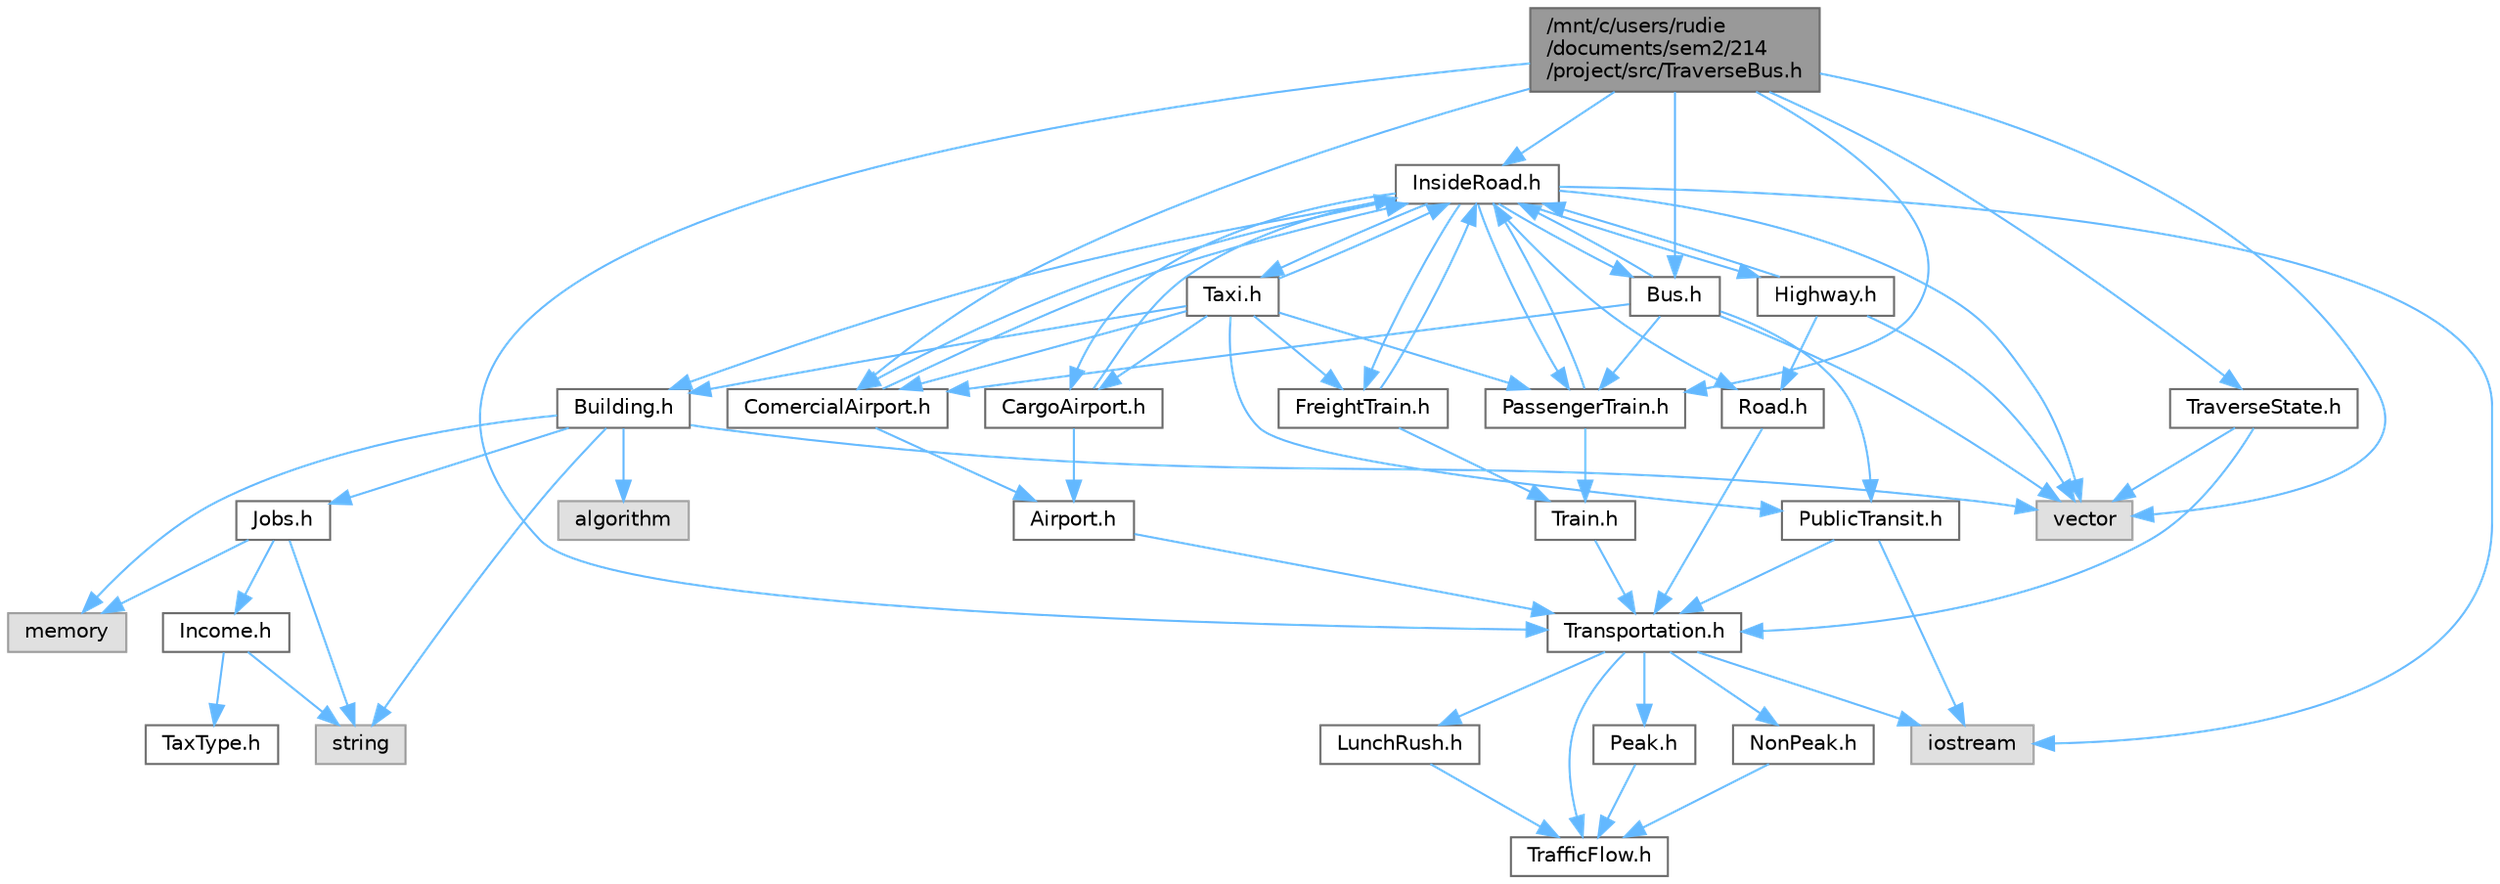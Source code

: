 digraph "/mnt/c/users/rudie/documents/sem2/214/project/src/TraverseBus.h"
{
 // LATEX_PDF_SIZE
  bgcolor="transparent";
  edge [fontname=Helvetica,fontsize=10,labelfontname=Helvetica,labelfontsize=10];
  node [fontname=Helvetica,fontsize=10,shape=box,height=0.2,width=0.4];
  Node1 [id="Node000001",label="/mnt/c/users/rudie\l/documents/sem2/214\l/project/src/TraverseBus.h",height=0.2,width=0.4,color="gray40", fillcolor="grey60", style="filled", fontcolor="black",tooltip="Header file for the TraverseBus class."];
  Node1 -> Node2 [id="edge67_Node000001_Node000002",color="steelblue1",style="solid",tooltip=" "];
  Node2 [id="Node000002",label="vector",height=0.2,width=0.4,color="grey60", fillcolor="#E0E0E0", style="filled",tooltip=" "];
  Node1 -> Node3 [id="edge68_Node000001_Node000003",color="steelblue1",style="solid",tooltip=" "];
  Node3 [id="Node000003",label="TraverseState.h",height=0.2,width=0.4,color="grey40", fillcolor="white", style="filled",URL="$TraverseState_8h.html",tooltip="Defines the TraverseState class and its interface for traversing through Transportation elements."];
  Node3 -> Node2 [id="edge69_Node000003_Node000002",color="steelblue1",style="solid",tooltip=" "];
  Node3 -> Node4 [id="edge70_Node000003_Node000004",color="steelblue1",style="solid",tooltip=" "];
  Node4 [id="Node000004",label="Transportation.h",height=0.2,width=0.4,color="grey40", fillcolor="white", style="filled",URL="$Transportation_8h.html",tooltip="Header file for the Transportation class."];
  Node4 -> Node5 [id="edge71_Node000004_Node000005",color="steelblue1",style="solid",tooltip=" "];
  Node5 [id="Node000005",label="iostream",height=0.2,width=0.4,color="grey60", fillcolor="#E0E0E0", style="filled",tooltip=" "];
  Node4 -> Node6 [id="edge72_Node000004_Node000006",color="steelblue1",style="solid",tooltip=" "];
  Node6 [id="Node000006",label="TrafficFlow.h",height=0.2,width=0.4,color="grey40", fillcolor="white", style="filled",URL="$TrafficFlow_8h.html",tooltip="Defines the TrafficFlow interface for traffic flow measurement."];
  Node4 -> Node7 [id="edge73_Node000004_Node000007",color="steelblue1",style="solid",tooltip=" "];
  Node7 [id="Node000007",label="Peak.h",height=0.2,width=0.4,color="grey40", fillcolor="white", style="filled",URL="$Peak_8h.html",tooltip="Header file for the Peak class, which inherits from TrafficFlow."];
  Node7 -> Node6 [id="edge74_Node000007_Node000006",color="steelblue1",style="solid",tooltip=" "];
  Node4 -> Node8 [id="edge75_Node000004_Node000008",color="steelblue1",style="solid",tooltip=" "];
  Node8 [id="Node000008",label="NonPeak.h",height=0.2,width=0.4,color="grey40", fillcolor="white", style="filled",URL="$NonPeak_8h.html",tooltip="Header file for the NonPeak class."];
  Node8 -> Node6 [id="edge76_Node000008_Node000006",color="steelblue1",style="solid",tooltip=" "];
  Node4 -> Node9 [id="edge77_Node000004_Node000009",color="steelblue1",style="solid",tooltip=" "];
  Node9 [id="Node000009",label="LunchRush.h",height=0.2,width=0.4,color="grey40", fillcolor="white", style="filled",URL="$LunchRush_8h.html",tooltip="Header file for the LunchRush class."];
  Node9 -> Node6 [id="edge78_Node000009_Node000006",color="steelblue1",style="solid",tooltip=" "];
  Node1 -> Node4 [id="edge79_Node000001_Node000004",color="steelblue1",style="solid",tooltip=" "];
  Node1 -> Node10 [id="edge80_Node000001_Node000010",color="steelblue1",style="solid",tooltip=" "];
  Node10 [id="Node000010",label="InsideRoad.h",height=0.2,width=0.4,color="grey40", fillcolor="white", style="filled",URL="$InsideRoad_8h.html",tooltip="Header file for the InsideRoad class."];
  Node10 -> Node2 [id="edge81_Node000010_Node000002",color="steelblue1",style="solid",tooltip=" "];
  Node10 -> Node5 [id="edge82_Node000010_Node000005",color="steelblue1",style="solid",tooltip=" "];
  Node10 -> Node11 [id="edge83_Node000010_Node000011",color="steelblue1",style="solid",tooltip=" "];
  Node11 [id="Node000011",label="Road.h",height=0.2,width=0.4,color="grey40", fillcolor="white", style="filled",URL="$Road_8h.html",tooltip="Defines the Road class which inherits from the Transportation class."];
  Node11 -> Node4 [id="edge84_Node000011_Node000004",color="steelblue1",style="solid",tooltip=" "];
  Node10 -> Node12 [id="edge85_Node000010_Node000012",color="steelblue1",style="solid",tooltip=" "];
  Node12 [id="Node000012",label="Highway.h",height=0.2,width=0.4,color="grey40", fillcolor="white", style="filled",URL="$Highway_8h.html",tooltip="Header file for the Highway class."];
  Node12 -> Node2 [id="edge86_Node000012_Node000002",color="steelblue1",style="solid",tooltip=" "];
  Node12 -> Node11 [id="edge87_Node000012_Node000011",color="steelblue1",style="solid",tooltip=" "];
  Node12 -> Node10 [id="edge88_Node000012_Node000010",color="steelblue1",style="solid",tooltip=" "];
  Node10 -> Node13 [id="edge89_Node000010_Node000013",color="steelblue1",style="solid",tooltip=" "];
  Node13 [id="Node000013",label="Bus.h",height=0.2,width=0.4,color="grey40", fillcolor="white", style="filled",URL="$Bus_8h.html",tooltip="Header file for the Bus class."];
  Node13 -> Node2 [id="edge90_Node000013_Node000002",color="steelblue1",style="solid",tooltip=" "];
  Node13 -> Node14 [id="edge91_Node000013_Node000014",color="steelblue1",style="solid",tooltip=" "];
  Node14 [id="Node000014",label="PublicTransit.h",height=0.2,width=0.4,color="grey40", fillcolor="white", style="filled",URL="$PublicTransit_8h.html",tooltip="Header file for the PublicTransit class."];
  Node14 -> Node5 [id="edge92_Node000014_Node000005",color="steelblue1",style="solid",tooltip=" "];
  Node14 -> Node4 [id="edge93_Node000014_Node000004",color="steelblue1",style="solid",tooltip=" "];
  Node13 -> Node10 [id="edge94_Node000013_Node000010",color="steelblue1",style="solid",tooltip=" "];
  Node13 -> Node15 [id="edge95_Node000013_Node000015",color="steelblue1",style="solid",tooltip=" "];
  Node15 [id="Node000015",label="ComercialAirport.h",height=0.2,width=0.4,color="grey40", fillcolor="white", style="filled",URL="$ComercialAirport_8h.html",tooltip="Defines the ComercialAirport class which inherits from the Airport class."];
  Node15 -> Node16 [id="edge96_Node000015_Node000016",color="steelblue1",style="solid",tooltip=" "];
  Node16 [id="Node000016",label="Airport.h",height=0.2,width=0.4,color="grey40", fillcolor="white", style="filled",URL="$Airport_8h.html",tooltip="Defines the Airport class which inherits from the Transportation class."];
  Node16 -> Node4 [id="edge97_Node000016_Node000004",color="steelblue1",style="solid",tooltip=" "];
  Node15 -> Node10 [id="edge98_Node000015_Node000010",color="steelblue1",style="solid",tooltip=" "];
  Node13 -> Node17 [id="edge99_Node000013_Node000017",color="steelblue1",style="solid",tooltip=" "];
  Node17 [id="Node000017",label="PassengerTrain.h",height=0.2,width=0.4,color="grey40", fillcolor="white", style="filled",URL="$PassengerTrain_8h.html",tooltip="Header file for the PassengerTrain class."];
  Node17 -> Node18 [id="edge100_Node000017_Node000018",color="steelblue1",style="solid",tooltip=" "];
  Node18 [id="Node000018",label="Train.h",height=0.2,width=0.4,color="grey40", fillcolor="white", style="filled",URL="$Train_8h.html",tooltip="Header file for the Train class."];
  Node18 -> Node4 [id="edge101_Node000018_Node000004",color="steelblue1",style="solid",tooltip=" "];
  Node17 -> Node10 [id="edge102_Node000017_Node000010",color="steelblue1",style="solid",tooltip=" "];
  Node10 -> Node19 [id="edge103_Node000010_Node000019",color="steelblue1",style="solid",tooltip=" "];
  Node19 [id="Node000019",label="Taxi.h",height=0.2,width=0.4,color="grey40", fillcolor="white", style="filled",URL="$Taxi_8h.html",tooltip="Header file for the Taxi class, which represents a taxi in a public transit system."];
  Node19 -> Node14 [id="edge104_Node000019_Node000014",color="steelblue1",style="solid",tooltip=" "];
  Node19 -> Node10 [id="edge105_Node000019_Node000010",color="steelblue1",style="solid",tooltip=" "];
  Node19 -> Node15 [id="edge106_Node000019_Node000015",color="steelblue1",style="solid",tooltip=" "];
  Node19 -> Node20 [id="edge107_Node000019_Node000020",color="steelblue1",style="solid",tooltip=" "];
  Node20 [id="Node000020",label="CargoAirport.h",height=0.2,width=0.4,color="grey40", fillcolor="white", style="filled",URL="$CargoAirport_8h.html",tooltip="Header file for the CargoAirport class."];
  Node20 -> Node16 [id="edge108_Node000020_Node000016",color="steelblue1",style="solid",tooltip=" "];
  Node20 -> Node10 [id="edge109_Node000020_Node000010",color="steelblue1",style="solid",tooltip=" "];
  Node19 -> Node21 [id="edge110_Node000019_Node000021",color="steelblue1",style="solid",tooltip=" "];
  Node21 [id="Node000021",label="FreightTrain.h",height=0.2,width=0.4,color="grey40", fillcolor="white", style="filled",URL="$FreightTrain_8h.html",tooltip="Header file for the FreightTrain class."];
  Node21 -> Node18 [id="edge111_Node000021_Node000018",color="steelblue1",style="solid",tooltip=" "];
  Node21 -> Node10 [id="edge112_Node000021_Node000010",color="steelblue1",style="solid",tooltip=" "];
  Node19 -> Node17 [id="edge113_Node000019_Node000017",color="steelblue1",style="solid",tooltip=" "];
  Node19 -> Node22 [id="edge114_Node000019_Node000022",color="steelblue1",style="solid",tooltip=" "];
  Node22 [id="Node000022",label="Building.h",height=0.2,width=0.4,color="grey40", fillcolor="white", style="filled",URL="$Building_8h.html",tooltip="Definition of the Building class."];
  Node22 -> Node23 [id="edge115_Node000022_Node000023",color="steelblue1",style="solid",tooltip=" "];
  Node23 [id="Node000023",label="string",height=0.2,width=0.4,color="grey60", fillcolor="#E0E0E0", style="filled",tooltip=" "];
  Node22 -> Node2 [id="edge116_Node000022_Node000002",color="steelblue1",style="solid",tooltip=" "];
  Node22 -> Node24 [id="edge117_Node000022_Node000024",color="steelblue1",style="solid",tooltip=" "];
  Node24 [id="Node000024",label="memory",height=0.2,width=0.4,color="grey60", fillcolor="#E0E0E0", style="filled",tooltip=" "];
  Node22 -> Node25 [id="edge118_Node000022_Node000025",color="steelblue1",style="solid",tooltip=" "];
  Node25 [id="Node000025",label="algorithm",height=0.2,width=0.4,color="grey60", fillcolor="#E0E0E0", style="filled",tooltip=" "];
  Node22 -> Node26 [id="edge119_Node000022_Node000026",color="steelblue1",style="solid",tooltip=" "];
  Node26 [id="Node000026",label="Jobs.h",height=0.2,width=0.4,color="grey40", fillcolor="white", style="filled",URL="$Jobs_8h.html",tooltip="Definition of the Jobs class."];
  Node26 -> Node24 [id="edge120_Node000026_Node000024",color="steelblue1",style="solid",tooltip=" "];
  Node26 -> Node27 [id="edge121_Node000026_Node000027",color="steelblue1",style="solid",tooltip=" "];
  Node27 [id="Node000027",label="Income.h",height=0.2,width=0.4,color="grey40", fillcolor="white", style="filled",URL="$Income_8h.html",tooltip="Definition of the Income class."];
  Node27 -> Node28 [id="edge122_Node000027_Node000028",color="steelblue1",style="solid",tooltip=" "];
  Node28 [id="Node000028",label="TaxType.h",height=0.2,width=0.4,color="grey40", fillcolor="white", style="filled",URL="$TaxType_8h_source.html",tooltip=" "];
  Node27 -> Node23 [id="edge123_Node000027_Node000023",color="steelblue1",style="solid",tooltip=" "];
  Node26 -> Node23 [id="edge124_Node000026_Node000023",color="steelblue1",style="solid",tooltip=" "];
  Node10 -> Node15 [id="edge125_Node000010_Node000015",color="steelblue1",style="solid",tooltip=" "];
  Node10 -> Node20 [id="edge126_Node000010_Node000020",color="steelblue1",style="solid",tooltip=" "];
  Node10 -> Node17 [id="edge127_Node000010_Node000017",color="steelblue1",style="solid",tooltip=" "];
  Node10 -> Node21 [id="edge128_Node000010_Node000021",color="steelblue1",style="solid",tooltip=" "];
  Node10 -> Node22 [id="edge129_Node000010_Node000022",color="steelblue1",style="solid",tooltip=" "];
  Node1 -> Node13 [id="edge130_Node000001_Node000013",color="steelblue1",style="solid",tooltip=" "];
  Node1 -> Node15 [id="edge131_Node000001_Node000015",color="steelblue1",style="solid",tooltip=" "];
  Node1 -> Node17 [id="edge132_Node000001_Node000017",color="steelblue1",style="solid",tooltip=" "];
}
